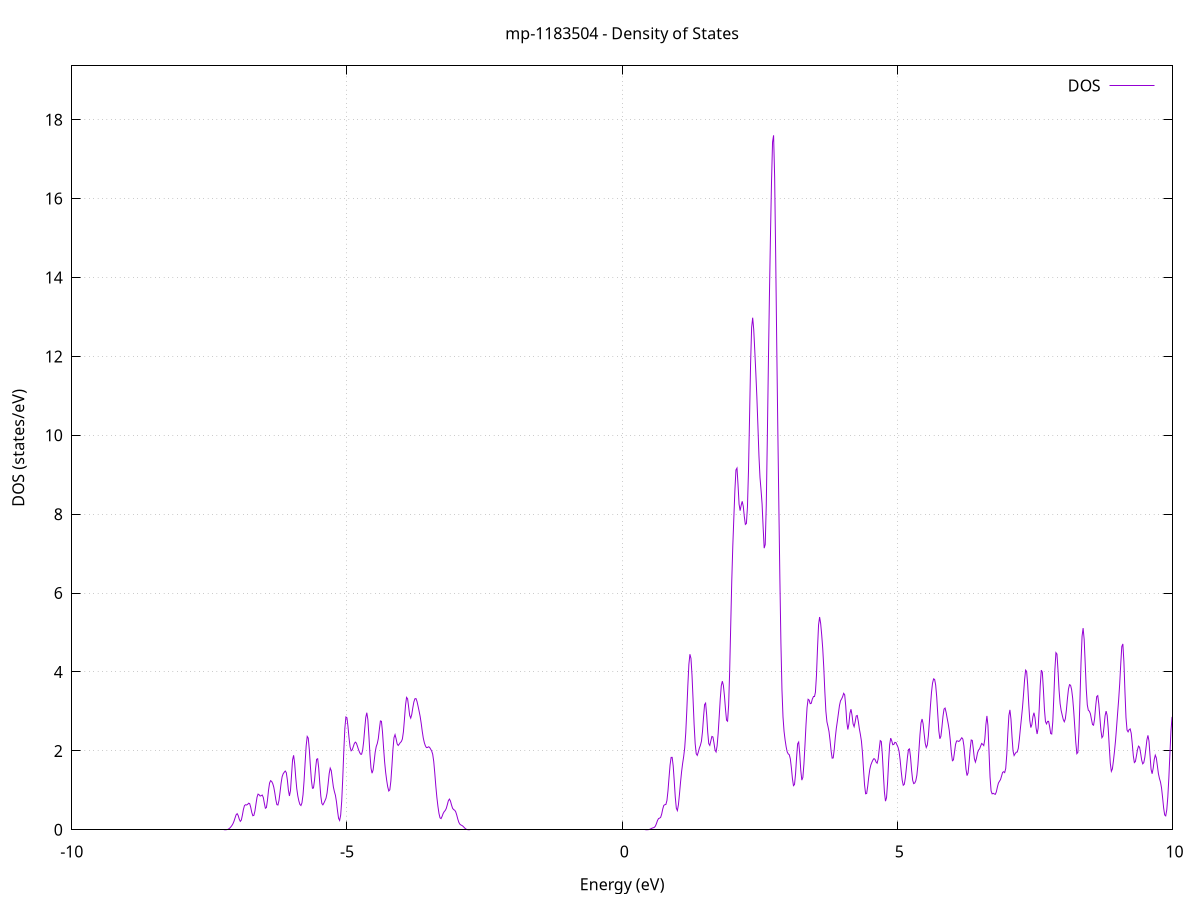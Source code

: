 set title 'mp-1183504 - Density of States'
set xlabel 'Energy (eV)'
set ylabel 'DOS (states/eV)'
set grid
set xrange [-10:10]
set yrange [0:19.364]
set xzeroaxis lt -1
set terminal png size 800,600
set output 'mp-1183504_dos_gnuplot.png'
plot '-' using 1:2 with lines title 'DOS'
-8.838500 0.000000
-8.819500 0.000000
-8.800500 0.000000
-8.781500 0.000000
-8.762500 0.000000
-8.743500 0.000000
-8.724500 0.000000
-8.705500 0.000000
-8.686500 0.000000
-8.667500 0.000000
-8.648500 0.000000
-8.629500 0.000000
-8.610500 0.000000
-8.591500 0.000000
-8.572500 0.000000
-8.553500 0.000000
-8.534500 0.000000
-8.515500 0.000000
-8.496500 0.000000
-8.477500 0.000000
-8.458500 0.000000
-8.439500 0.000000
-8.420500 0.000000
-8.401500 0.000000
-8.382500 0.000000
-8.363500 0.000000
-8.344500 0.000000
-8.325500 0.000000
-8.306500 0.000000
-8.287500 0.000000
-8.268500 0.000000
-8.249500 0.000000
-8.230500 0.000000
-8.211500 0.000000
-8.192500 0.000000
-8.173500 0.000000
-8.154500 0.000000
-8.135500 0.000000
-8.116500 0.000000
-8.097500 0.000000
-8.078500 0.000000
-8.059500 0.000000
-8.040500 0.000000
-8.021500 0.000000
-8.002500 0.000000
-7.983500 0.000000
-7.964500 0.000000
-7.945500 0.000000
-7.926500 0.000000
-7.907500 0.000000
-7.888500 0.000000
-7.869500 0.000000
-7.850500 0.000000
-7.831500 0.000000
-7.812500 0.000000
-7.793500 0.000000
-7.774500 0.000000
-7.755500 0.000000
-7.736500 0.000000
-7.717500 0.000000
-7.698500 0.000000
-7.679500 0.000000
-7.660500 0.000000
-7.641500 0.000000
-7.622500 0.000000
-7.603500 0.000000
-7.584500 0.000000
-7.565500 0.000000
-7.546500 0.000000
-7.527500 0.000000
-7.508500 0.000000
-7.489500 0.000000
-7.470500 0.000000
-7.451500 0.000000
-7.432500 0.000000
-7.413500 0.000000
-7.394500 0.000000
-7.375500 0.000000
-7.356500 0.000000
-7.337500 0.000000
-7.318500 0.000000
-7.299500 0.000000
-7.280500 0.000000
-7.261500 0.000000
-7.242500 0.000000
-7.223500 0.000100
-7.204500 0.000700
-7.185500 0.003000
-7.166500 0.009300
-7.147500 0.022700
-7.128500 0.044500
-7.109500 0.073500
-7.090500 0.108700
-7.071500 0.153800
-7.052500 0.217200
-7.033500 0.300100
-7.014500 0.379300
-6.995500 0.408600
-6.976500 0.361600
-6.957500 0.271300
-6.938500 0.213000
-6.919500 0.245800
-6.900500 0.368000
-6.881500 0.515800
-6.862500 0.612800
-6.843500 0.635400
-6.824500 0.627900
-6.805500 0.643100
-6.786500 0.674700
-6.767500 0.661600
-6.748500 0.568000
-6.729500 0.438800
-6.710500 0.355600
-6.691500 0.365600
-6.672500 0.473900
-6.653500 0.652000
-6.634500 0.824100
-6.615500 0.904700
-6.596500 0.888300
-6.577500 0.855300
-6.558500 0.865400
-6.539500 0.881100
-6.520500 0.819900
-6.501500 0.673200
-6.482500 0.545800
-6.463500 0.564300
-6.444500 0.751700
-6.425400 1.003700
-6.406400 1.185300
-6.387400 1.245600
-6.368400 1.225600
-6.349400 1.173300
-6.330400 1.084200
-6.311400 0.937000
-6.292400 0.760900
-6.273400 0.636800
-6.254400 0.628200
-6.235400 0.742700
-6.216400 0.948000
-6.197400 1.176700
-6.178400 1.342800
-6.159400 1.418700
-6.140400 1.457600
-6.121400 1.489000
-6.102400 1.448100
-6.083400 1.266400
-6.064400 1.005600
-6.045400 0.857600
-6.026400 0.992400
-6.007400 1.382100
-5.988400 1.773200
-5.969400 1.888400
-5.950400 1.678800
-5.931400 1.332900
-5.912400 1.044800
-5.893400 0.858500
-5.874400 0.731100
-5.855400 0.642500
-5.836400 0.614900
-5.817400 0.684800
-5.798400 0.888400
-5.779400 1.242200
-5.760400 1.699300
-5.741400 2.127500
-5.722400 2.365500
-5.703400 2.324000
-5.684400 2.035800
-5.665400 1.629100
-5.646400 1.260700
-5.627400 1.052900
-5.608400 1.059300
-5.589400 1.258200
-5.570400 1.553700
-5.551400 1.786100
-5.532400 1.800300
-5.513400 1.561400
-5.494400 1.188500
-5.475400 0.854200
-5.456400 0.666700
-5.437400 0.631700
-5.418400 0.679800
-5.399400 0.737700
-5.380400 0.801900
-5.361400 0.933600
-5.342400 1.165000
-5.323400 1.422000
-5.304400 1.561700
-5.285400 1.498500
-5.266400 1.291700
-5.247400 1.088200
-5.228400 0.968100
-5.209400 0.871500
-5.190400 0.704500
-5.171400 0.476400
-5.152400 0.289400
-5.133400 0.237200
-5.114400 0.371300
-5.095400 0.730000
-5.076400 1.312200
-5.057400 2.000200
-5.038400 2.574200
-5.019400 2.859400
-5.000400 2.838800
-4.981400 2.616500
-4.962400 2.328400
-4.943400 2.098900
-4.924400 2.001700
-4.905400 2.024500
-4.886400 2.102700
-4.867400 2.181700
-4.848400 2.222300
-4.829400 2.197400
-4.810400 2.120700
-4.791400 2.036800
-4.772400 1.968100
-4.753400 1.917300
-4.734400 1.914600
-4.715400 2.014200
-4.696400 2.240300
-4.677400 2.555300
-4.658400 2.850900
-4.639400 2.967200
-4.620400 2.793200
-4.601400 2.378000
-4.582400 1.907400
-4.563400 1.563900
-4.544400 1.434000
-4.525400 1.513900
-4.506400 1.731800
-4.487400 1.964400
-4.468400 2.109400
-4.449400 2.185200
-4.430400 2.313000
-4.411400 2.547900
-4.392400 2.758600
-4.373400 2.748800
-4.354400 2.477200
-4.335400 2.085600
-4.316400 1.728800
-4.297400 1.458400
-4.278400 1.253000
-4.259400 1.087600
-4.240400 0.983200
-4.221400 1.012600
-4.202400 1.234200
-4.183400 1.617400
-4.164400 2.038000
-4.145400 2.336100
-4.126400 2.411400
-4.107400 2.308000
-4.088400 2.179000
-4.069400 2.136900
-4.050400 2.169500
-4.031400 2.209600
-4.012400 2.235400
-3.993400 2.299100
-3.974400 2.482800
-3.955400 2.804100
-3.936400 3.153200
-3.917400 3.356400
-3.898400 3.320200
-3.879400 3.110300
-3.860400 2.898300
-3.841400 2.830100
-3.822400 2.925200
-3.803400 3.093800
-3.784400 3.239700
-3.765400 3.321300
-3.746400 3.326000
-3.727400 3.253300
-3.708400 3.134000
-3.689400 3.008100
-3.670400 2.874400
-3.651400 2.701500
-3.632400 2.499200
-3.613400 2.325600
-3.594400 2.208600
-3.575400 2.128600
-3.556400 2.083200
-3.537400 2.085200
-3.518400 2.104000
-3.499400 2.090300
-3.480400 2.046300
-3.461400 1.998200
-3.442400 1.915500
-3.423400 1.730000
-3.404400 1.433800
-3.385400 1.104800
-3.366400 0.820700
-3.347400 0.594300
-3.328400 0.414700
-3.309400 0.302000
-3.290400 0.283100
-3.271400 0.339500
-3.252400 0.412400
-3.233400 0.459200
-3.214400 0.489100
-3.195400 0.542100
-3.176400 0.636800
-3.157400 0.737700
-3.138400 0.778200
-3.119400 0.728400
-3.100400 0.628400
-3.081400 0.546200
-3.062400 0.511100
-3.043400 0.496700
-3.024400 0.456700
-3.005400 0.373500
-2.986400 0.271500
-2.967400 0.188500
-2.948400 0.141500
-2.929400 0.121400
-2.910400 0.108700
-2.891400 0.089100
-2.872400 0.061600
-2.853400 0.034300
-2.834400 0.015000
-2.815400 0.005100
-2.796400 0.001300
-2.777400 0.000300
-2.758400 0.000000
-2.739400 0.000000
-2.720400 0.000000
-2.701400 0.000000
-2.682400 0.000000
-2.663400 0.000000
-2.644400 0.000000
-2.625400 0.000000
-2.606400 0.000000
-2.587400 0.000000
-2.568400 0.000000
-2.549400 0.000000
-2.530400 0.000000
-2.511400 0.000000
-2.492400 0.000000
-2.473400 0.000000
-2.454400 0.000000
-2.435400 0.000000
-2.416400 0.000000
-2.397400 0.000000
-2.378400 0.000000
-2.359400 0.000000
-2.340400 0.000000
-2.321400 0.000000
-2.302400 0.000000
-2.283400 0.000000
-2.264400 0.000000
-2.245400 0.000000
-2.226400 0.000000
-2.207400 0.000000
-2.188400 0.000000
-2.169400 0.000000
-2.150400 0.000000
-2.131400 0.000000
-2.112400 0.000000
-2.093400 0.000000
-2.074400 0.000000
-2.055400 0.000000
-2.036400 0.000000
-2.017400 0.000000
-1.998400 0.000000
-1.979400 0.000000
-1.960400 0.000000
-1.941300 0.000000
-1.922300 0.000000
-1.903300 0.000000
-1.884300 0.000000
-1.865300 0.000000
-1.846300 0.000000
-1.827300 0.000000
-1.808300 0.000000
-1.789300 0.000000
-1.770300 0.000000
-1.751300 0.000000
-1.732300 0.000000
-1.713300 0.000000
-1.694300 0.000000
-1.675300 0.000000
-1.656300 0.000000
-1.637300 0.000000
-1.618300 0.000000
-1.599300 0.000000
-1.580300 0.000000
-1.561300 0.000000
-1.542300 0.000000
-1.523300 0.000000
-1.504300 0.000000
-1.485300 0.000000
-1.466300 0.000000
-1.447300 0.000000
-1.428300 0.000000
-1.409300 0.000000
-1.390300 0.000000
-1.371300 0.000000
-1.352300 0.000000
-1.333300 0.000000
-1.314300 0.000000
-1.295300 0.000000
-1.276300 0.000000
-1.257300 0.000000
-1.238300 0.000000
-1.219300 0.000000
-1.200300 0.000000
-1.181300 0.000000
-1.162300 0.000000
-1.143300 0.000000
-1.124300 0.000000
-1.105300 0.000000
-1.086300 0.000000
-1.067300 0.000000
-1.048300 0.000000
-1.029300 0.000000
-1.010300 0.000000
-0.991300 0.000000
-0.972300 0.000000
-0.953300 0.000000
-0.934300 0.000000
-0.915300 0.000000
-0.896300 0.000000
-0.877300 0.000000
-0.858300 0.000000
-0.839300 0.000000
-0.820300 0.000000
-0.801300 0.000000
-0.782300 0.000000
-0.763300 0.000000
-0.744300 0.000000
-0.725300 0.000000
-0.706300 0.000000
-0.687300 0.000000
-0.668300 0.000000
-0.649300 0.000000
-0.630300 0.000000
-0.611300 0.000000
-0.592300 0.000000
-0.573300 0.000000
-0.554300 0.000000
-0.535300 0.000000
-0.516300 0.000000
-0.497300 0.000000
-0.478300 0.000000
-0.459300 0.000000
-0.440300 0.000000
-0.421300 0.000000
-0.402300 0.000000
-0.383300 0.000000
-0.364300 0.000000
-0.345300 0.000000
-0.326300 0.000000
-0.307300 0.000000
-0.288300 0.000000
-0.269300 0.000000
-0.250300 0.000000
-0.231300 0.000000
-0.212300 0.000000
-0.193300 0.000000
-0.174300 0.000000
-0.155300 0.000000
-0.136300 0.000000
-0.117300 0.000000
-0.098300 0.000000
-0.079300 0.000000
-0.060300 0.000000
-0.041300 0.000000
-0.022300 0.000000
-0.003300 0.000000
0.015700 0.000000
0.034700 0.000000
0.053700 0.000000
0.072700 0.000000
0.091700 0.000000
0.110700 0.000000
0.129700 0.000000
0.148700 0.000000
0.167700 0.000000
0.186700 0.000000
0.205700 0.000000
0.224700 0.000000
0.243700 0.000000
0.262700 0.000000
0.281700 0.000000
0.300700 0.000000
0.319700 0.000000
0.338700 0.000000
0.357700 0.000000
0.376700 0.000000
0.395700 0.000000
0.414700 0.000000
0.433700 0.000100
0.452700 0.000500
0.471700 0.002200
0.490700 0.007000
0.509700 0.017000
0.528700 0.031100
0.547700 0.043900
0.566700 0.051500
0.585700 0.061700
0.604700 0.094100
0.623700 0.159400
0.642700 0.236600
0.661700 0.284800
0.680700 0.294800
0.699700 0.315200
0.718700 0.398800
0.737700 0.526300
0.756700 0.618100
0.775700 0.635600
0.794700 0.641200
0.813700 0.741400
0.832700 0.984900
0.851700 1.320700
0.870700 1.639000
0.889700 1.834800
0.908700 1.835500
0.927700 1.616200
0.946700 1.232800
0.965700 0.823300
0.984700 0.544000
1.003700 0.486100
1.022700 0.636300
1.041700 0.905600
1.060700 1.200700
1.079700 1.466500
1.098700 1.678400
1.117700 1.853100
1.136700 2.076300
1.155700 2.456400
1.174700 3.018400
1.193700 3.659200
1.212700 4.195000
1.231700 4.449800
1.250700 4.340900
1.269700 3.912700
1.288700 3.299800
1.307700 2.672300
1.326700 2.186500
1.345700 1.928800
1.364700 1.885800
1.383700 1.967900
1.402700 2.067900
1.421700 2.139800
1.440700 2.244100
1.459700 2.483300
1.478700 2.853500
1.497700 3.173300
1.516700 3.210800
1.535700 2.912100
1.554700 2.477800
1.573700 2.182800
1.592700 2.138800
1.611700 2.254600
1.630700 2.366100
1.649700 2.352500
1.668700 2.199500
1.687700 2.020600
1.706700 1.973000
1.725700 2.126800
1.744700 2.448400
1.763700 2.873600
1.782700 3.318800
1.801700 3.653400
1.820700 3.767400
1.839700 3.659100
1.858700 3.397500
1.877700 3.060700
1.896700 2.778100
1.915700 2.752100
1.934700 3.156200
1.953700 4.017500
1.972700 5.168200
1.991700 6.301200
2.010700 7.197100
2.029700 7.918100
2.048700 8.603700
2.067700 9.120100
2.086700 9.168300
2.105700 8.743700
2.124700 8.252800
2.143700 8.089100
2.162700 8.223900
2.181700 8.326600
2.200700 8.200700
2.219700 7.940700
2.238700 7.740700
2.257700 7.763800
2.276700 8.174800
2.295700 9.094000
2.314700 10.429800
2.333700 11.802000
2.352700 12.731400
2.371700 12.980400
2.390700 12.684600
2.409700 12.152800
2.428700 11.588000
2.447700 10.977500
2.466700 10.242500
2.485700 9.482500
2.504700 8.931000
2.523700 8.615200
2.542800 8.257100
2.561800 7.669300
2.580800 7.138700
2.599800 7.231800
2.618800 8.234400
2.637800 9.910900
2.656800 11.782400
2.675800 13.512300
2.694800 15.037800
2.713800 16.405400
2.732800 17.432300
2.751800 17.603700
2.770800 16.550800
2.789800 14.561200
2.808800 12.318700
2.827800 10.229700
2.846800 8.270300
2.865800 6.383800
2.884800 4.737100
2.903800 3.552500
2.922800 2.858800
2.941800 2.496900
2.960800 2.279300
2.979800 2.103600
2.998800 1.974200
3.017800 1.923500
3.036800 1.902200
3.055800 1.799700
3.074800 1.573000
3.093800 1.299700
3.112800 1.118200
3.131800 1.146200
3.150800 1.416800
3.169800 1.834400
3.188800 2.179800
3.207800 2.224600
3.226800 1.926500
3.245800 1.504200
3.264800 1.258100
3.283800 1.328500
3.302800 1.662200
3.321800 2.142800
3.340800 2.664000
3.359800 3.096900
3.378800 3.308100
3.397800 3.287200
3.416800 3.196500
3.435800 3.205300
3.454800 3.308700
3.473800 3.376900
3.492800 3.376900
3.511800 3.485000
3.530800 3.909900
3.549800 4.595700
3.568800 5.191500
3.587800 5.392600
3.606800 5.233300
3.625800 4.940500
3.644800 4.593100
3.663800 4.107400
3.682800 3.510100
3.701800 3.006300
3.720800 2.736900
3.739800 2.620600
3.758800 2.487000
3.777800 2.263900
3.796800 2.001800
3.815800 1.815400
3.834800 1.821300
3.853800 2.036700
3.872800 2.333000
3.891800 2.572600
3.910800 2.755900
3.929800 2.952700
3.948800 3.149200
3.967800 3.269200
3.986800 3.314000
4.005800 3.372800
4.024800 3.458900
4.043800 3.421400
4.062800 3.133400
4.081800 2.735500
4.100800 2.540900
4.119800 2.679900
4.138800 2.951400
4.157800 3.056200
4.176800 2.908600
4.195800 2.686400
4.214800 2.613100
4.233800 2.731300
4.252800 2.885000
4.271800 2.897000
4.290800 2.749300
4.309800 2.562800
4.328800 2.416700
4.347800 2.247500
4.366800 1.948600
4.385800 1.529900
4.404800 1.133900
4.423800 0.912200
4.442800 0.919700
4.461800 1.101400
4.480800 1.339400
4.499800 1.529700
4.518800 1.641900
4.537800 1.711000
4.556800 1.769900
4.575800 1.804600
4.594800 1.783500
4.613800 1.717700
4.632800 1.687400
4.651800 1.792700
4.670800 2.037900
4.689800 2.259700
4.708800 2.238500
4.727800 1.906500
4.746800 1.404100
4.765800 0.952300
4.784800 0.725500
4.803800 0.811200
4.822800 1.191500
4.841800 1.720100
4.860800 2.157800
4.879800 2.323700
4.898800 2.253800
4.917800 2.155500
4.936800 2.163700
4.955800 2.216000
4.974800 2.208500
4.993800 2.152100
5.012800 2.091400
5.031800 1.984900
5.050800 1.774300
5.069800 1.496900
5.088800 1.254800
5.107800 1.128600
5.126800 1.152200
5.145800 1.315600
5.164800 1.566800
5.183800 1.835700
5.202800 2.034500
5.221800 2.050100
5.240800 1.832800
5.259800 1.502000
5.278800 1.255000
5.297800 1.170200
5.316800 1.185000
5.335800 1.244100
5.354800 1.379100
5.373800 1.641800
5.392800 2.018200
5.411800 2.415800
5.430800 2.711100
5.449800 2.807600
5.468800 2.685500
5.487800 2.431700
5.506800 2.194400
5.525800 2.085300
5.544800 2.146200
5.563800 2.378800
5.582800 2.740600
5.601800 3.139400
5.620800 3.482000
5.639800 3.716300
5.658800 3.825600
5.677800 3.811300
5.696800 3.667600
5.715800 3.366100
5.734800 2.928700
5.753800 2.511200
5.772800 2.307200
5.791800 2.370000
5.810800 2.604100
5.829800 2.875000
5.848800 3.060400
5.867800 3.085000
5.886800 2.975400
5.905800 2.825400
5.924800 2.685200
5.943800 2.516200
5.962800 2.260700
5.981800 1.954800
6.000800 1.750100
6.019800 1.771200
6.038800 1.966400
6.057800 2.162900
6.076800 2.250600
6.095800 2.252200
6.114800 2.239500
6.133800 2.254200
6.152800 2.297000
6.171800 2.333000
6.190800 2.297300
6.209800 2.129100
6.228800 1.837800
6.247800 1.535100
6.266800 1.373300
6.285800 1.442400
6.304800 1.713800
6.323800 2.051500
6.342800 2.275900
6.361800 2.265500
6.380800 2.049600
6.399800 1.805000
6.418800 1.715800
6.437800 1.808500
6.456800 1.948900
6.475800 2.019300
6.494800 2.051300
6.513800 2.121800
6.532800 2.188800
6.551800 2.166000
6.570800 2.134100
6.589800 2.297200
6.608800 2.659300
6.627800 2.886300
6.646800 2.641000
6.665800 1.991500
6.684800 1.337800
6.703800 0.984000
6.722800 0.910400
6.741800 0.924300
6.760800 0.909400
6.779800 0.897900
6.798800 0.959000
6.817800 1.080300
6.836800 1.182900
6.855800 1.229500
6.874800 1.271400
6.893800 1.360900
6.912800 1.454700
6.931800 1.472400
6.950800 1.449500
6.969800 1.553500
6.988800 1.907700
7.007800 2.435700
7.026900 2.893400
7.045900 3.039000
7.064900 2.804800
7.083900 2.361000
7.102900 1.997800
7.121900 1.881900
7.140900 1.928700
7.159900 1.965300
7.178900 1.971400
7.197900 2.062800
7.216900 2.286300
7.235900 2.563100
7.254900 2.823300
7.273900 3.092000
7.292900 3.425100
7.311900 3.794500
7.330900 4.046800
7.349900 4.012400
7.368900 3.671800
7.387900 3.185900
7.406900 2.773300
7.425900 2.590200
7.444900 2.665700
7.463900 2.866400
7.482900 2.966500
7.501900 2.840000
7.520900 2.582400
7.539900 2.428600
7.558900 2.576600
7.577900 3.052800
7.596900 3.656100
7.615900 4.047200
7.634900 3.994500
7.653900 3.565200
7.672900 3.056600
7.691900 2.741900
7.710900 2.684200
7.729900 2.747800
7.748900 2.748800
7.767900 2.613500
7.786900 2.438700
7.805900 2.427200
7.824900 2.743300
7.843900 3.367600
7.862900 4.060600
7.881900 4.489600
7.900900 4.453100
7.919900 4.038800
7.938900 3.542500
7.957900 3.198800
7.976900 3.023000
7.995900 2.907400
8.014900 2.796200
8.033900 2.738400
8.052900 2.811800
8.071900 3.031700
8.090900 3.324100
8.109900 3.566800
8.128900 3.678000
8.147900 3.663700
8.166900 3.553700
8.185900 3.338900
8.204900 3.013400
8.223900 2.615900
8.242900 2.213300
8.261900 1.929000
8.280900 1.962400
8.299900 2.455200
8.318900 3.316500
8.337900 4.242200
8.356900 4.907100
8.375900 5.111500
8.394900 4.827700
8.413900 4.216500
8.432900 3.575900
8.451900 3.165000
8.470900 3.027800
8.489900 3.006300
8.508900 2.937100
8.527900 2.796400
8.546900 2.666500
8.565900 2.651100
8.584900 2.820600
8.603900 3.125600
8.622900 3.376400
8.641900 3.400700
8.660900 3.190500
8.679900 2.855300
8.698900 2.525800
8.717900 2.334300
8.736900 2.376000
8.755900 2.617200
8.774900 2.888400
8.793900 3.008400
8.812900 2.897800
8.831900 2.571600
8.850900 2.111300
8.869900 1.685600
8.888900 1.481800
8.907900 1.543000
8.926900 1.748100
8.945900 1.986700
8.964900 2.263400
8.983900 2.601800
9.002900 2.957300
9.021900 3.302000
9.040900 3.705800
9.059900 4.208900
9.078900 4.645300
9.097900 4.711200
9.116900 4.261500
9.135900 3.506100
9.154900 2.848200
9.173900 2.526100
9.192900 2.481600
9.211900 2.537300
9.230900 2.557000
9.249900 2.446100
9.268900 2.180700
9.287900 1.875200
9.306900 1.703800
9.325900 1.730100
9.344900 1.876000
9.363900 2.031200
9.382900 2.120500
9.401900 2.092000
9.420900 1.943400
9.439900 1.765000
9.458900 1.671300
9.477900 1.701000
9.496900 1.833500
9.515900 2.046100
9.534900 2.280200
9.553900 2.393300
9.572900 2.246900
9.591900 1.880900
9.610900 1.531600
9.629900 1.420500
9.648900 1.559100
9.667900 1.777800
9.686900 1.891300
9.705900 1.822300
9.724900 1.624900
9.743900 1.424400
9.762900 1.299600
9.781900 1.210600
9.800900 1.060300
9.819900 0.818200
9.838900 0.554900
9.857900 0.375800
9.876900 0.352000
9.895900 0.504600
9.914900 0.829900
9.933900 1.318900
9.952900 1.923900
9.971900 2.499900
9.990900 2.836800
10.009900 2.805700
10.028900 2.460600
10.047900 1.975000
10.066900 1.501200
10.085900 1.112800
10.104900 0.845400
10.123900 0.723200
10.142900 0.729700
10.161900 0.798800
10.180900 0.851500
10.199900 0.826900
10.218900 0.699500
10.237900 0.497400
10.256900 0.294400
10.275900 0.166100
10.294900 0.155900
10.313900 0.278800
10.332900 0.531000
10.351900 0.881900
10.370900 1.262700
10.389900 1.571800
10.408900 1.710500
10.427900 1.645400
10.446900 1.447600
10.465900 1.249400
10.484900 1.146600
10.503900 1.156000
10.522900 1.263000
10.541900 1.451100
10.560900 1.671100
10.579900 1.838200
10.598900 1.880800
10.617900 1.773800
10.636900 1.546200
10.655900 1.285100
10.674900 1.098100
10.693900 1.040600
10.712900 1.088900
10.731900 1.184300
10.750900 1.300700
10.769900 1.479700
10.788900 1.767500
10.807900 2.074900
10.826900 2.185500
10.845900 1.998500
10.864900 1.668400
10.883900 1.419800
10.902900 1.331600
10.921900 1.365600
10.940900 1.485500
10.959900 1.657300
10.978900 1.805900
10.997900 1.873600
11.016900 1.907900
11.035900 2.014000
11.054900 2.212700
11.073900 2.389800
11.092900 2.404800
11.111900 2.244800
11.130900 2.049600
11.149900 1.977600
11.168900 2.065600
11.187900 2.218600
11.206900 2.301500
11.225900 2.236500
11.244900 2.045200
11.263900 1.815000
11.282900 1.619800
11.301900 1.493300
11.320900 1.504800
11.339900 1.788100
11.358900 2.375800
11.377900 3.022700
11.396900 3.324200
11.415900 3.065200
11.434900 2.385300
11.453900 1.609600
11.472900 1.013300
11.491900 0.729000
11.511000 0.751400
11.530000 0.971300
11.549000 1.234200
11.568000 1.426200
11.587000 1.529200
11.606000 1.593300
11.625000 1.668900
11.644000 1.787400
11.663000 1.968200
11.682000 2.171300
11.701000 2.252000
11.720000 2.070000
11.739000 1.684000
11.758000 1.353100
11.777000 1.286000
11.796000 1.438700
11.815000 1.595800
11.834000 1.600400
11.853000 1.463600
11.872000 1.303900
11.891000 1.257300
11.910000 1.420200
11.929000 1.784300
11.948000 2.209200
11.967000 2.529400
11.986000 2.705600
12.005000 2.808900
12.024000 2.855500
12.043000 2.732300
12.062000 2.344800
12.081000 1.803200
12.100000 1.385500
12.119000 1.309200
12.138000 1.570300
12.157000 1.962100
12.176000 2.214700
12.195000 2.187800
12.214000 1.977600
12.233000 1.806600
12.252000 1.815800
12.271000 1.982200
12.290000 2.170200
12.309000 2.226600
12.328000 2.096200
12.347000 1.867200
12.366000 1.670900
12.385000 1.554800
12.404000 1.475300
12.423000 1.381900
12.442000 1.285200
12.461000 1.264500
12.480000 1.427400
12.499000 1.821100
12.518000 2.329100
12.537000 2.710100
12.556000 2.834700
12.575000 2.825400
12.594000 2.853600
12.613000 2.899800
12.632000 2.843400
12.651000 2.667700
12.670000 2.428100
12.689000 2.132900
12.708000 1.802900
12.727000 1.562500
12.746000 1.544900
12.765000 1.757400
12.784000 2.112300
12.803000 2.517700
12.822000 2.856100
12.841000 2.975900
12.860000 2.831500
12.879000 2.575900
12.898000 2.413300
12.917000 2.399000
12.936000 2.433100
12.955000 2.402000
12.974000 2.287800
12.993000 2.177700
13.012000 2.173700
13.031000 2.263500
13.050000 2.304200
13.069000 2.173200
13.088000 1.901200
13.107000 1.637200
13.126000 1.525700
13.145000 1.622600
13.164000 1.879800
13.183000 2.188500
13.202000 2.451700
13.221000 2.618800
13.240000 2.655200
13.259000 2.529400
13.278000 2.277700
13.297000 2.042200
13.316000 1.976200
13.335000 2.120500
13.354000 2.393600
13.373000 2.660300
13.392000 2.789700
13.411000 2.711500
13.430000 2.476900
13.449000 2.230400
13.468000 2.086600
13.487000 2.053600
13.506000 2.075300
13.525000 2.119100
13.544000 2.213900
13.563000 2.397700
13.582000 2.636600
13.601000 2.841400
13.620000 2.979300
13.639000 3.094200
13.658000 3.183000
13.677000 3.161300
13.696000 2.995100
13.715000 2.765100
13.734000 2.586800
13.753000 2.567300
13.772000 2.801300
13.791000 3.273700
13.810000 3.781000
13.829000 4.071000
13.848000 4.074700
13.867000 3.940800
13.886000 3.851500
13.905000 3.853200
13.924000 3.864100
13.943000 3.801500
13.962000 3.654700
13.981000 3.450100
14.000000 3.228200
14.019000 3.057600
14.038000 2.989700
14.057000 2.997700
14.076000 3.006200
14.095000 2.961100
14.114000 2.857000
14.133000 2.737600
14.152000 2.671200
14.171000 2.695100
14.190000 2.773300
14.209000 2.817400
14.228000 2.775200
14.247000 2.715300
14.266000 2.776900
14.285000 2.983100
14.304000 3.156200
14.323000 3.102100
14.342000 2.827000
14.361000 2.489600
14.380000 2.224200
14.399000 2.119300
14.418000 2.279700
14.437000 2.743400
14.456000 3.345700
14.475000 3.798800
14.494000 3.920800
14.513000 3.726700
14.532000 3.364400
14.551000 3.039400
14.570000 2.894500
14.589000 2.891800
14.608000 2.901700
14.627000 2.894700
14.646000 2.951100
14.665000 3.134100
14.684000 3.433000
14.703000 3.766400
14.722000 4.017200
14.741000 4.143600
14.760000 4.229000
14.779000 4.344400
14.798000 4.440000
14.817000 4.416700
14.836000 4.203000
14.855000 3.767700
14.874000 3.156300
14.893000 2.505100
14.912000 1.987500
14.931000 1.751300
14.950000 1.883900
14.969000 2.377600
14.988000 3.062600
15.007000 3.603500
15.026000 3.697200
15.045000 3.335200
15.064000 2.814100
15.083000 2.486700
15.102000 2.529000
15.121000 2.857100
15.140000 3.201100
15.159000 3.335000
15.178000 3.288800
15.197000 3.276800
15.216000 3.402300
15.235000 3.530200
15.254000 3.514100
15.273000 3.440200
15.292000 3.506400
15.311000 3.711400
15.330000 3.845200
15.349000 3.789800
15.368000 3.657300
15.387000 3.608400
15.406000 3.667300
15.425000 3.725800
15.444000 3.631000
15.463000 3.296200
15.482000 2.834400
15.501000 2.543900
15.520000 2.631200
15.539000 2.969400
15.558000 3.240600
15.577000 3.289800
15.596000 3.234100
15.615000 3.245900
15.634000 3.330100
15.653000 3.336800
15.672000 3.157300
15.691000 2.876300
15.710000 2.707400
15.729000 2.760700
15.748000 2.922700
15.767000 3.032200
15.786000 3.104400
15.805000 3.254900
15.824000 3.458700
15.843000 3.543400
15.862000 3.441500
15.881000 3.320900
15.900000 3.371100
15.919000 3.535000
15.938000 3.596500
15.957000 3.512900
15.976000 3.509000
15.995100 3.795900
16.014100 4.294900
16.033100 4.702200
16.052100 4.798000
16.071100 4.636300
16.090100 4.414300
16.109100 4.220100
16.128100 4.001600
16.147100 3.733800
16.166100 3.491700
16.185100 3.348600
16.204100 3.295900
16.223100 3.288600
16.242100 3.292800
16.261100 3.253100
16.280100 3.104300
16.299100 2.868800
16.318100 2.665800
16.337100 2.585900
16.356100 2.593000
16.375100 2.572200
16.394100 2.458500
16.413100 2.289800
16.432100 2.163800
16.451100 2.206100
16.470100 2.533100
16.489100 3.143200
16.508100 3.858100
16.527100 4.416900
16.546100 4.620900
16.565100 4.432000
16.584100 4.015100
16.603100 3.660100
16.622100 3.576400
16.641100 3.739100
16.660100 3.953700
16.679100 4.069000
16.698100 4.086900
16.717100 4.056500
16.736100 3.938000
16.755100 3.651100
16.774100 3.247000
16.793100 2.955500
16.812100 3.003300
16.831100 3.380600
16.850100 3.815700
16.869100 4.002400
16.888100 3.851400
16.907100 3.523100
16.926100 3.245000
16.945100 3.136700
16.964100 3.189100
16.983100 3.327900
17.002100 3.454600
17.021100 3.479600
17.040100 3.377900
17.059100 3.201900
17.078100 3.012100
17.097100 2.826400
17.116100 2.644900
17.135100 2.475700
17.154100 2.335300
17.173100 2.263600
17.192100 2.323900
17.211100 2.546100
17.230100 2.880400
17.249100 3.231400
17.268100 3.520900
17.287100 3.701900
17.306100 3.775300
17.325100 3.824400
17.344100 3.958400
17.363100 4.173000
17.382100 4.329500
17.401100 4.325600
17.420100 4.237000
17.439100 4.234800
17.458100 4.384500
17.477100 4.579100
17.496100 4.655500
17.515100 4.523000
17.534100 4.218400
17.553100 3.904600
17.572100 3.763800
17.591100 3.814700
17.610100 3.885300
17.629100 3.818000
17.648100 3.645400
17.667100 3.512000
17.686100 3.458600
17.705100 3.350600
17.724100 3.061300
17.743100 2.665500
17.762100 2.328400
17.781100 2.066900
17.800100 1.807200
17.819100 1.625400
17.838100 1.712600
17.857100 2.080600
17.876100 2.468300
17.895100 2.605600
17.914100 2.476200
17.933100 2.264300
17.952100 2.135700
17.971100 2.136400
17.990100 2.243100
18.009100 2.423300
18.028100 2.620600
18.047100 2.744300
18.066100 2.767400
18.085100 2.820400
18.104100 3.081400
18.123100 3.554900
18.142100 4.027700
18.161100 4.240000
18.180100 4.063300
18.199100 3.576700
18.218100 3.021000
18.237100 2.625400
18.256100 2.471700
18.275100 2.547400
18.294100 2.835900
18.313100 3.278000
18.332100 3.708500
18.351100 3.934900
18.370100 3.899000
18.389100 3.712800
18.408100 3.525000
18.427100 3.421800
18.446100 3.444500
18.465100 3.607200
18.484100 3.891300
18.503100 4.268800
18.522100 4.690100
18.541100 5.031000
18.560100 5.134200
18.579100 4.960100
18.598100 4.658300
18.617100 4.433400
18.636100 4.336000
18.655100 4.229600
18.674100 3.961100
18.693100 3.514700
18.712100 3.014200
18.731100 2.649000
18.750100 2.573400
18.769100 2.789600
18.788100 3.132000
18.807100 3.418400
18.826100 3.608700
18.845100 3.790300
18.864100 4.011300
18.883100 4.175700
18.902100 4.175000
18.921100 4.069700
18.940100 4.028100
18.959100 4.125300
18.978100 4.270600
18.997100 4.281300
19.016100 4.015900
19.035100 3.504100
19.054100 2.943000
19.073100 2.538500
19.092100 2.369000
19.111100 2.391400
19.130100 2.534300
19.149100 2.754100
19.168100 3.013100
19.187100 3.237900
19.206100 3.317500
19.225100 3.175200
19.244100 2.881100
19.263100 2.666400
19.282100 2.783400
19.301100 3.311400
19.320100 4.033400
19.339100 4.507400
19.358100 4.399200
19.377100 3.815800
19.396100 3.218300
19.415100 2.979500
19.434100 3.141000
19.453100 3.579600
19.472100 4.207900
19.491100 4.922000
19.510100 5.503500
19.529100 5.736900
19.548100 5.605900
19.567100 5.304600
19.586100 5.101000
19.605100 5.198300
19.624100 5.593900
19.643100 6.012100
19.662100 6.114800
19.681100 5.873800
19.700100 5.617400
19.719100 5.613400
19.738100 5.735000
19.757100 5.659100
19.776100 5.312200
19.795100 4.963100
19.814100 4.852500
19.833100 4.856900
19.852100 4.638100
19.871100 4.111100
19.890100 3.622800
19.909100 3.594000
19.928100 4.069500
19.947100 4.690600
19.966100 5.070700
19.985100 5.133400
20.004100 5.071600
20.023100 5.050300
20.042100 5.064500
20.061100 5.073900
20.080100 5.122600
20.099100 5.266100
20.118100 5.466200
20.137100 5.618800
20.156100 5.656200
20.175100 5.590800
20.194100 5.459400
20.213100 5.254000
20.232100 4.936700
20.251100 4.526300
20.270100 4.146000
20.289100 3.953400
20.308100 4.005200
20.327100 4.187700
20.346100 4.297400
20.365100 4.212800
20.384100 3.983800
20.403100 3.743300
20.422100 3.553800
20.441100 3.372200
20.460200 3.163900
20.479200 3.017900
20.498200 3.110700
20.517200 3.522300
20.536200 4.093700
20.555200 4.519700
20.574200 4.610900
20.593200 4.429000
20.612200 4.174100
20.631200 3.998400
20.650200 3.938000
20.669200 3.973200
20.688200 4.099500
20.707200 4.307800
20.726200 4.528700
20.745200 4.638800
20.764200 4.520000
20.783200 4.157700
20.802200 3.738900
20.821200 3.551200
20.840200 3.684300
20.859200 3.942900
20.878200 4.116900
20.897200 4.179200
20.916200 4.183000
20.935200 4.156600
20.954200 4.139400
20.973200 4.165300
20.992200 4.215600
21.011200 4.291000
21.030200 4.452600
21.049200 4.696800
21.068200 4.890000
21.087200 4.937900
21.106200 4.917300
21.125200 4.944900
21.144200 5.018900
21.163200 5.056700
21.182200 5.035200
21.201200 5.068200
21.220200 5.299500
21.239200 5.676500
21.258200 5.935100
21.277200 5.890500
21.296200 5.643000
21.315200 5.438500
21.334200 5.408400
21.353200 5.490500
21.372200 5.535800
21.391200 5.455600
21.410200 5.278100
21.429200 5.057200
21.448200 4.772700
21.467200 4.392000
21.486200 3.979100
21.505200 3.634800
21.524200 3.379600
21.543200 3.218300
21.562200 3.261800
21.581200 3.635400
21.600200 4.250400
21.619200 4.785200
21.638200 4.980200
21.657200 4.909300
21.676200 4.873900
21.695200 5.060500
21.714200 5.392500
21.733200 5.698100
21.752200 5.886500
21.771200 5.898600
21.790200 5.652700
21.809200 5.200500
21.828200 4.813600
21.847200 4.729200
21.866200 4.865900
21.885200 4.930100
21.904200 4.787200
21.923200 4.610500
21.942200 4.651000
21.961200 4.948000
21.980200 5.317100
21.999200 5.567300
22.018200 5.644700
22.037200 5.568500
22.056200 5.348400
22.075200 5.031400
22.094200 4.746400
22.113200 4.608500
22.132200 4.602300
22.151200 4.621500
22.170200 4.589800
22.189200 4.488500
22.208200 4.328600
22.227200 4.153500
22.246200 4.016300
22.265200 3.927300
22.284200 3.868300
22.303200 3.874700
22.322200 4.057900
22.341200 4.513700
22.360200 5.199100
22.379200 5.873700
22.398200 6.196600
22.417200 5.987800
22.436200 5.414900
22.455200 4.846100
22.474200 4.530200
22.493200 4.474200
22.512200 4.554200
22.531200 4.613300
22.550200 4.516300
22.569200 4.289900
22.588200 4.156300
22.607200 4.277700
22.626200 4.527800
22.645200 4.641600
22.664200 4.551900
22.683200 4.477900
22.702200 4.649200
22.721200 4.995800
22.740200 5.209900
22.759200 5.105000
22.778200 4.801000
22.797200 4.557300
22.816200 4.521900
22.835200 4.650000
22.854200 4.810400
22.873200 4.982300
22.892200 5.318200
22.911200 5.915500
22.930200 6.549300
22.949200 6.808700
22.968200 6.551200
22.987200 6.053300
23.006200 5.620600
23.025200 5.227400
23.044200 4.698500
23.063200 4.126100
23.082200 3.889600
23.101200 4.247700
23.120200 5.033500
23.139200 5.779700
23.158200 6.075600
23.177200 5.815800
23.196200 5.204300
23.215200 4.578200
23.234200 4.188000
23.253200 4.058500
23.272200 4.027700
23.291200 3.953900
23.310200 3.878400
23.329200 3.938000
23.348200 4.160100
23.367200 4.449900
23.386200 4.777100
23.405200 5.245800
23.424200 5.886800
23.443200 6.478100
23.462200 6.733200
23.481200 6.639700
23.500200 6.452600
23.519200 6.360400
23.538200 6.277000
23.557200 5.974200
23.576200 5.368100
23.595200 4.649300
23.614200 4.110200
23.633200 3.873100
23.652200 3.832600
23.671200 3.831300
23.690200 3.809100
23.709200 3.766300
23.728200 3.679900
23.747200 3.537500
23.766200 3.398100
23.785200 3.361500
23.804200 3.500700
23.823200 3.822600
23.842200 4.257100
23.861200 4.698300
23.880200 5.075200
23.899200 5.364600
23.918200 5.541900
23.937200 5.552700
23.956200 5.360400
23.975200 5.028300
23.994200 4.704700
24.013200 4.474000
24.032200 4.305900
24.051200 4.231200
24.070200 4.462800
24.089200 5.172600
24.108200 6.143800
24.127200 6.817500
24.146200 6.792400
24.165200 6.174200
24.184200 5.371000
24.203200 4.734000
24.222200 4.457100
24.241200 4.564500
24.260200 4.868800
24.279200 5.092500
24.298200 5.103800
24.317200 4.989700
24.336200 4.951400
24.355200 5.162800
24.374200 5.620100
24.393200 6.079300
24.412200 6.259900
24.431200 6.141200
24.450200 5.965400
24.469200 5.967400
24.488200 6.190200
24.507200 6.503600
24.526200 6.717500
24.545200 6.704500
24.564200 6.435200
24.583200 5.923600
24.602200 5.234700
24.621200 4.546200
24.640200 4.094200
24.659200 4.019900
24.678200 4.279200
24.697200 4.684200
24.716200 5.015600
24.735200 5.137500
24.754200 5.079500
24.773200 5.026600
24.792200 5.175900
24.811200 5.560700
24.830200 5.995100
24.849200 6.196300
24.868200 6.012400
24.887200 5.551100
24.906200 5.071900
24.925200 4.822900
24.944300 5.007500
24.963300 5.705700
24.982300 6.670400
25.001300 7.352700
25.020300 7.322800
25.039300 6.646500
25.058300 5.779800
25.077300 5.148700
25.096300 4.884700
25.115300 4.885300
25.134300 4.995600
25.153300 5.080700
25.172300 5.016400
25.191300 4.754500
25.210300 4.385500
25.229300 4.045400
25.248300 3.795600
25.267300 3.645100
25.286300 3.627100
25.305300 3.778700
25.324300 4.042600
25.343300 4.263100
25.362300 4.351200
25.381300 4.412100
25.400300 4.659800
25.419300 5.223000
25.438300 6.015300
25.457300 6.772400
25.476300 7.230400
25.495300 7.272700
25.514300 6.943900
25.533300 6.404800
25.552300 5.869200
25.571300 5.498900
25.590300 5.330600
25.609300 5.307000
25.628300 5.348700
25.647300 5.379900
25.666300 5.328900
25.685300 5.165000
25.704300 4.948400
25.723300 4.801000
25.742300 4.792200
25.761300 4.882000
25.780300 4.982100
25.799300 5.053000
25.818300 5.147500
25.837300 5.344900
25.856300 5.614000
25.875300 5.779500
25.894300 5.663500
25.913300 5.244800
25.932300 4.683400
25.951300 4.200600
25.970300 3.926400
25.989300 3.859000
26.008300 3.936000
26.027300 4.106000
26.046300 4.327500
26.065300 4.518100
26.084300 4.562700
26.103300 4.404500
26.122300 4.103100
26.141300 3.794200
26.160300 3.590000
26.179300 3.477300
26.198300 3.314200
26.217300 2.990000
26.236300 2.586900
26.255300 2.323400
26.274300 2.316700
26.293300 2.444000
26.312300 2.471200
26.331300 2.282300
26.350300 1.958900
26.369300 1.679300
26.388300 1.596400
26.407300 1.786300
26.426300 2.205900
26.445300 2.643700
26.464300 2.816500
26.483300 2.624800
26.502300 2.265200
26.521300 2.019800
26.540300 1.980100
26.559300 2.028300
26.578300 2.033700
26.597300 1.985600
26.616300 1.933100
26.635300 1.883200
26.654300 1.804800
26.673300 1.673100
26.692300 1.467600
26.711300 1.186500
26.730300 0.886300
26.749300 0.654500
26.768300 0.543600
26.787300 0.558500
26.806300 0.666100
26.825300 0.781700
26.844300 0.801500
26.863300 0.691400
26.882300 0.514700
26.901300 0.360800
26.920300 0.275800
26.939300 0.251700
26.958300 0.255400
26.977300 0.262800
26.996300 0.265800
27.015300 0.254300
27.034300 0.215100
27.053300 0.151800
27.072300 0.086700
27.091300 0.039700
27.110300 0.015300
27.129300 0.007900
27.148300 0.012100
27.167300 0.025900
27.186300 0.046800
27.205300 0.070100
27.224300 0.092600
27.243300 0.118000
27.262300 0.151900
27.281300 0.188900
27.300300 0.211600
27.319300 0.215300
27.338300 0.222500
27.357300 0.252400
27.376300 0.285000
27.395300 0.279800
27.414300 0.226800
27.433300 0.154300
27.452300 0.092200
27.471300 0.049800
27.490300 0.023700
27.509300 0.009400
27.528300 0.003000
27.547300 0.000700
27.566300 0.000100
27.585300 0.000000
27.604300 0.000000
27.623300 0.000000
27.642300 0.000000
27.661300 0.000000
27.680300 0.000000
27.699300 0.000000
27.718300 0.000000
27.737300 0.000000
27.756300 0.000000
27.775300 0.000000
27.794300 0.000000
27.813300 0.000000
27.832300 0.000000
27.851300 0.000000
27.870300 0.000000
27.889300 0.000000
27.908300 0.000000
27.927300 0.000000
27.946300 0.000000
27.965300 0.000000
27.984300 0.000000
28.003300 0.000000
28.022300 0.000000
28.041300 0.000000
28.060300 0.000000
28.079300 0.000000
28.098300 0.000000
28.117300 0.000000
28.136300 0.000000
28.155300 0.000000
28.174300 0.000000
28.193300 0.000000
28.212300 0.000000
28.231300 0.000000
28.250300 0.000000
28.269300 0.000000
28.288300 0.000000
28.307300 0.000000
28.326300 0.000000
28.345300 0.000000
28.364300 0.000000
28.383300 0.000000
28.402300 0.000000
28.421300 0.000000
28.440300 0.000000
28.459300 0.000000
28.478300 0.000000
28.497300 0.000000
28.516300 0.000000
28.535300 0.000000
28.554300 0.000000
28.573300 0.000000
28.592300 0.000000
28.611300 0.000000
28.630300 0.000000
28.649300 0.000000
28.668300 0.000000
28.687300 0.000000
28.706300 0.000000
28.725300 0.000000
28.744300 0.000000
28.763300 0.000000
28.782300 0.000000
28.801300 0.000000
28.820300 0.000000
28.839300 0.000000
28.858300 0.000000
28.877300 0.000000
28.896300 0.000000
28.915300 0.000000
28.934300 0.000000
28.953300 0.000000
28.972300 0.000000
28.991300 0.000000
29.010300 0.000000
29.029300 0.000000
29.048300 0.000000
29.067300 0.000000
29.086300 0.000000
29.105300 0.000000
29.124300 0.000000
29.143300 0.000000
29.162300 0.000000
e

